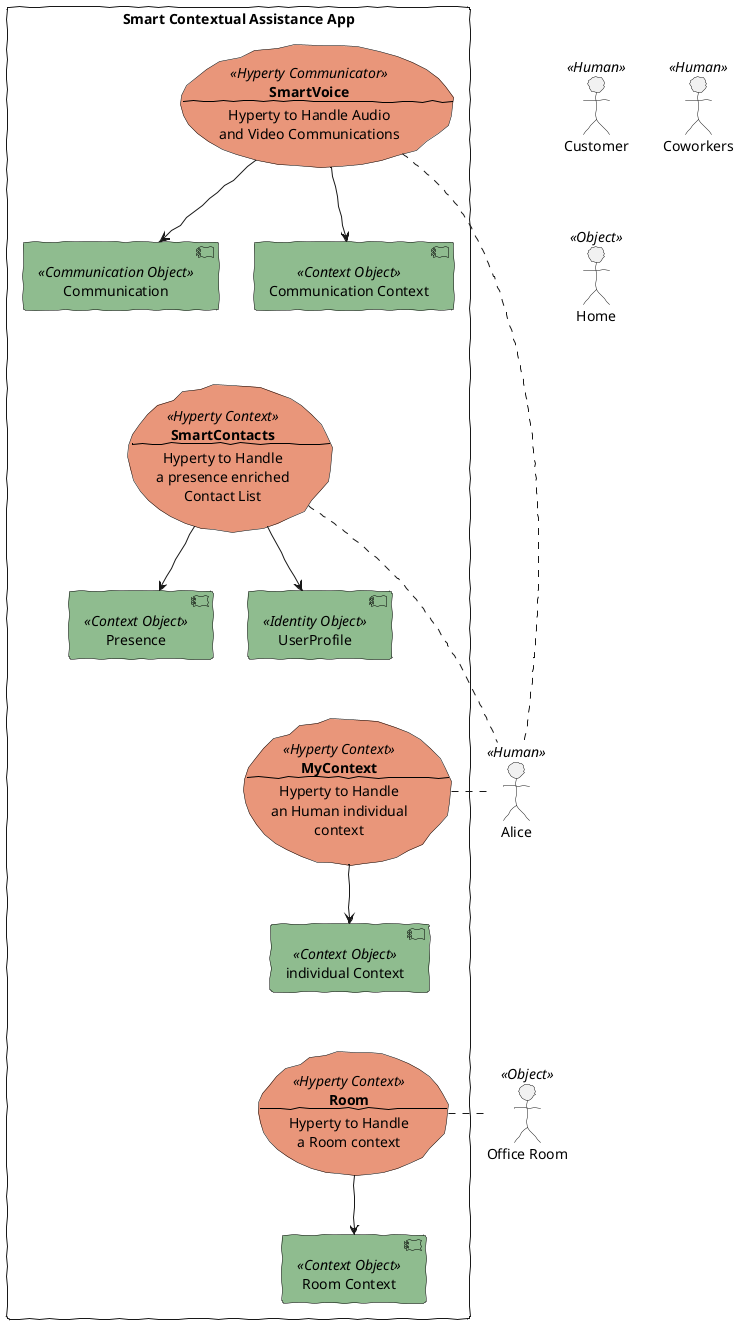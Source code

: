 @startuml
skinparam handwritten true

skinparam usecase {
	BackgroundColor DarkSalmon
	BorderColor Black

	BackgroundColor<< Context >> DarkRed
	BorderColor<< Context >> DarkRed

	ActorBackgroundColor<< Human >> Green
  ActorBackgroundColor<< Object >> Silver
}

skinparam component {
	BackgroundColor DarkSeaGreen
	BorderColor Black
}

actor Alice << Human >>
actor Customer <<Human>>
actor Coworkers <<Human>>
actor Office <<Object>> as "Office Room"
actor "Home" <<Object>>

rectangle "Smart Contextual Assistance App" {
  usecase voiceH <<Hyperty Communicator>> as "**SmartVoice**
  --
  Hyperty to Handle Audio
  and Video Communications"

	component Communication <<Communication Object>> as comObj

	component "Communication Context" <<Context Object>> as ctxtObj

	voiceH -down-> comObj

	voiceH -down-> ctxtObj

  usecase contactsH <<Hyperty Context>> as "**SmartContacts**
  --
  Hyperty to Handle
  a presence enriched
  Contact List"

	component UserProfile <<Identity Object>> as idObj

	component "Presence" <<Context Object>> as presObj

	contactsH -down-> idObj

	contactsH -down-> presObj

	contactsH -[hidden]up- comObj

	usecase myCtxtH <<Hyperty Context>> as "**MyContext**
  --
  Hyperty to Handle
  an Human individual
	context"

	component "individual Context" <<Context Object>> as myCtxtObj

	myCtxtH -down-> myCtxtObj

	myCtxtH -[hidden]up- presObj

	usecase roomH <<Hyperty Context>> as "**Room**
  --
  Hyperty to Handle
  a Room context"

	component "Room Context" <<Context Object>> as roomCtxtObj

	roomH -down-> roomCtxtObj

	roomH -[hidden]up- myCtxtObj

}

Alice .left- voiceH
Alice .left- contactsH
Alice .left- myCtxtH
Office .left- roomH

@enduml
